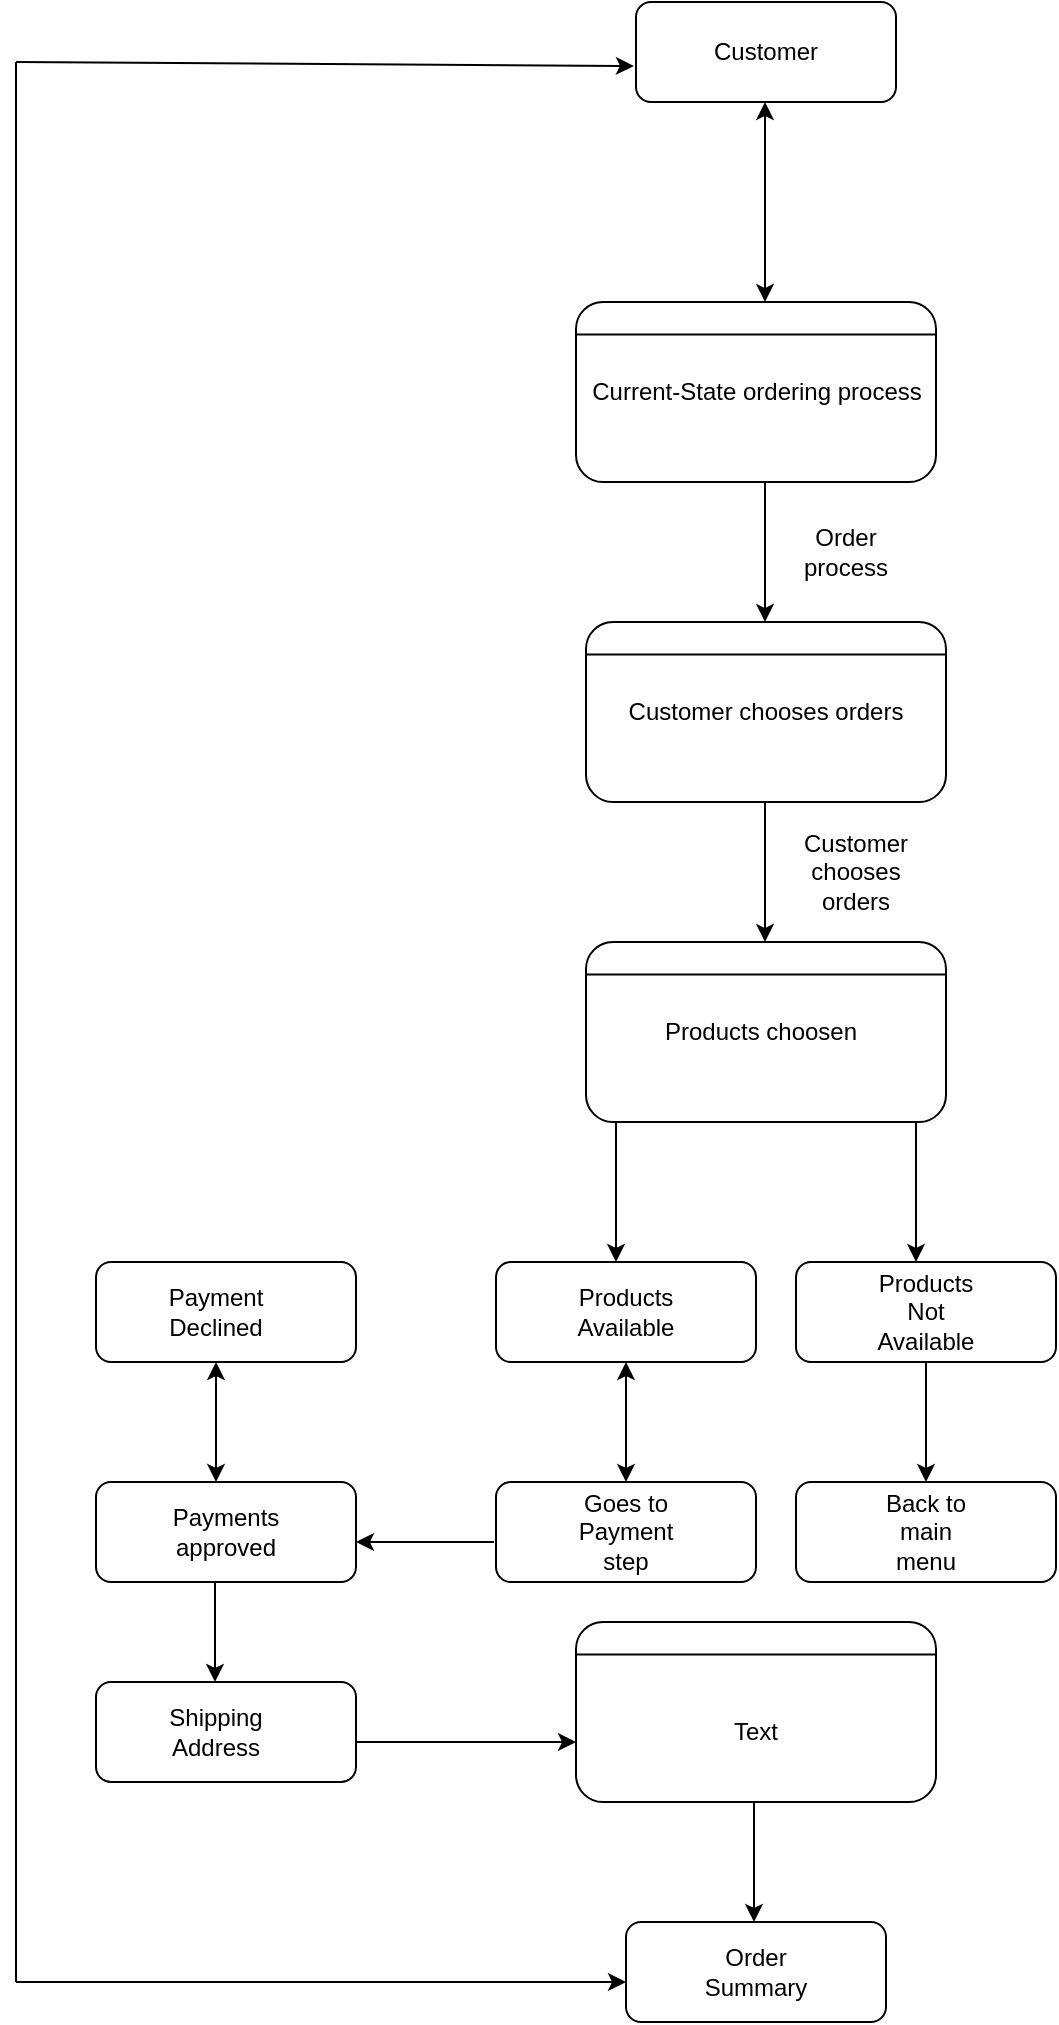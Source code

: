 <mxfile version="18.1.3" type="github">
  <diagram id="bfzW_d-6oRnT0RZYZXPe" name="Page-1">
    <mxGraphModel dx="2062" dy="1154" grid="1" gridSize="10" guides="1" tooltips="1" connect="1" arrows="1" fold="1" page="1" pageScale="1" pageWidth="850" pageHeight="1100" math="0" shadow="0">
      <root>
        <mxCell id="0" />
        <mxCell id="1" parent="0" />
        <mxCell id="uValprzuJ4e1e1YTYv_o-2" value="" style="rounded=1;whiteSpace=wrap;html=1;" vertex="1" parent="1">
          <mxGeometry x="350" y="10" width="130" height="50" as="geometry" />
        </mxCell>
        <mxCell id="uValprzuJ4e1e1YTYv_o-3" value="Customer" style="text;html=1;strokeColor=none;fillColor=none;align=center;verticalAlign=middle;whiteSpace=wrap;rounded=0;" vertex="1" parent="1">
          <mxGeometry x="385" y="20" width="60" height="30" as="geometry" />
        </mxCell>
        <mxCell id="uValprzuJ4e1e1YTYv_o-4" value="" style="endArrow=classic;startArrow=classic;html=1;rounded=0;" edge="1" parent="1">
          <mxGeometry width="50" height="50" relative="1" as="geometry">
            <mxPoint x="414.5" y="160" as="sourcePoint" />
            <mxPoint x="414.5" y="60" as="targetPoint" />
          </mxGeometry>
        </mxCell>
        <mxCell id="uValprzuJ4e1e1YTYv_o-5" value="" style="rounded=1;whiteSpace=wrap;html=1;" vertex="1" parent="1">
          <mxGeometry x="320" y="160" width="180" height="90" as="geometry" />
        </mxCell>
        <mxCell id="uValprzuJ4e1e1YTYv_o-6" value="Current-State ordering process" style="text;html=1;strokeColor=none;fillColor=none;align=center;verticalAlign=middle;whiteSpace=wrap;rounded=0;" vertex="1" parent="1">
          <mxGeometry x="297.5" y="190" width="225" height="30" as="geometry" />
        </mxCell>
        <mxCell id="uValprzuJ4e1e1YTYv_o-7" value="" style="endArrow=classic;html=1;rounded=0;" edge="1" parent="1">
          <mxGeometry width="50" height="50" relative="1" as="geometry">
            <mxPoint x="414.5" y="250" as="sourcePoint" />
            <mxPoint x="414.5" y="320" as="targetPoint" />
          </mxGeometry>
        </mxCell>
        <mxCell id="uValprzuJ4e1e1YTYv_o-10" value="" style="endArrow=none;html=1;rounded=0;entryX=1;entryY=0.18;entryDx=0;entryDy=0;exitX=0;exitY=0.18;exitDx=0;exitDy=0;exitPerimeter=0;entryPerimeter=0;" edge="1" parent="1" source="uValprzuJ4e1e1YTYv_o-5" target="uValprzuJ4e1e1YTYv_o-5">
          <mxGeometry width="50" height="50" relative="1" as="geometry">
            <mxPoint x="240" y="190" as="sourcePoint" />
            <mxPoint x="290" y="140" as="targetPoint" />
          </mxGeometry>
        </mxCell>
        <mxCell id="uValprzuJ4e1e1YTYv_o-19" value="" style="rounded=1;whiteSpace=wrap;html=1;" vertex="1" parent="1">
          <mxGeometry x="325" y="320" width="180" height="90" as="geometry" />
        </mxCell>
        <mxCell id="uValprzuJ4e1e1YTYv_o-20" value="" style="endArrow=none;html=1;rounded=0;entryX=1;entryY=0.18;entryDx=0;entryDy=0;exitX=0;exitY=0.18;exitDx=0;exitDy=0;exitPerimeter=0;entryPerimeter=0;" edge="1" parent="1" source="uValprzuJ4e1e1YTYv_o-19" target="uValprzuJ4e1e1YTYv_o-19">
          <mxGeometry width="50" height="50" relative="1" as="geometry">
            <mxPoint x="245" y="350" as="sourcePoint" />
            <mxPoint x="295" y="300" as="targetPoint" />
          </mxGeometry>
        </mxCell>
        <mxCell id="uValprzuJ4e1e1YTYv_o-21" value="" style="rounded=1;whiteSpace=wrap;html=1;" vertex="1" parent="1">
          <mxGeometry x="320" y="820" width="180" height="90" as="geometry" />
        </mxCell>
        <mxCell id="uValprzuJ4e1e1YTYv_o-22" value="" style="endArrow=none;html=1;rounded=0;entryX=1;entryY=0.18;entryDx=0;entryDy=0;exitX=0;exitY=0.18;exitDx=0;exitDy=0;exitPerimeter=0;entryPerimeter=0;" edge="1" parent="1" source="uValprzuJ4e1e1YTYv_o-21" target="uValprzuJ4e1e1YTYv_o-21">
          <mxGeometry width="50" height="50" relative="1" as="geometry">
            <mxPoint x="550" y="10" as="sourcePoint" />
            <mxPoint x="600" y="-40" as="targetPoint" />
          </mxGeometry>
        </mxCell>
        <mxCell id="uValprzuJ4e1e1YTYv_o-24" value="" style="endArrow=none;html=1;rounded=0;" edge="1" parent="1">
          <mxGeometry width="50" height="50" relative="1" as="geometry">
            <mxPoint x="40" y="40" as="sourcePoint" />
            <mxPoint x="40" y="1000" as="targetPoint" />
          </mxGeometry>
        </mxCell>
        <mxCell id="uValprzuJ4e1e1YTYv_o-25" value="" style="endArrow=classic;html=1;rounded=0;" edge="1" parent="1">
          <mxGeometry width="50" height="50" relative="1" as="geometry">
            <mxPoint x="40" y="1000" as="sourcePoint" />
            <mxPoint x="345" y="1000" as="targetPoint" />
          </mxGeometry>
        </mxCell>
        <mxCell id="uValprzuJ4e1e1YTYv_o-26" value="" style="rounded=1;whiteSpace=wrap;html=1;" vertex="1" parent="1">
          <mxGeometry x="345" y="970" width="130" height="50" as="geometry" />
        </mxCell>
        <mxCell id="uValprzuJ4e1e1YTYv_o-27" value="Customer chooses orders" style="text;html=1;strokeColor=none;fillColor=none;align=center;verticalAlign=middle;whiteSpace=wrap;rounded=0;" vertex="1" parent="1">
          <mxGeometry x="330" y="350" width="170" height="30" as="geometry" />
        </mxCell>
        <mxCell id="uValprzuJ4e1e1YTYv_o-28" value="Order process" style="text;html=1;strokeColor=none;fillColor=none;align=center;verticalAlign=middle;whiteSpace=wrap;rounded=0;" vertex="1" parent="1">
          <mxGeometry x="425" y="270" width="60" height="30" as="geometry" />
        </mxCell>
        <mxCell id="uValprzuJ4e1e1YTYv_o-30" value="" style="rounded=1;whiteSpace=wrap;html=1;" vertex="1" parent="1">
          <mxGeometry x="325" y="480" width="180" height="90" as="geometry" />
        </mxCell>
        <mxCell id="uValprzuJ4e1e1YTYv_o-31" value="" style="endArrow=none;html=1;rounded=0;entryX=1;entryY=0.18;entryDx=0;entryDy=0;exitX=0;exitY=0.18;exitDx=0;exitDy=0;exitPerimeter=0;entryPerimeter=0;" edge="1" parent="1" source="uValprzuJ4e1e1YTYv_o-30" target="uValprzuJ4e1e1YTYv_o-30">
          <mxGeometry width="50" height="50" relative="1" as="geometry">
            <mxPoint x="245" y="520" as="sourcePoint" />
            <mxPoint x="295" y="470" as="targetPoint" />
          </mxGeometry>
        </mxCell>
        <mxCell id="uValprzuJ4e1e1YTYv_o-32" value="" style="endArrow=classic;html=1;rounded=0;" edge="1" parent="1">
          <mxGeometry width="50" height="50" relative="1" as="geometry">
            <mxPoint x="414.5" y="410" as="sourcePoint" />
            <mxPoint x="414.5" y="480" as="targetPoint" />
          </mxGeometry>
        </mxCell>
        <mxCell id="uValprzuJ4e1e1YTYv_o-33" value="Customer chooses orders" style="text;html=1;strokeColor=none;fillColor=none;align=center;verticalAlign=middle;whiteSpace=wrap;rounded=0;" vertex="1" parent="1">
          <mxGeometry x="430" y="430" width="60" height="30" as="geometry" />
        </mxCell>
        <mxCell id="uValprzuJ4e1e1YTYv_o-34" value="Products choosen" style="text;html=1;strokeColor=none;fillColor=none;align=center;verticalAlign=middle;whiteSpace=wrap;rounded=0;" vertex="1" parent="1">
          <mxGeometry x="325" y="510" width="175" height="30" as="geometry" />
        </mxCell>
        <mxCell id="uValprzuJ4e1e1YTYv_o-35" value="Order Summary" style="text;html=1;strokeColor=none;fillColor=none;align=center;verticalAlign=middle;whiteSpace=wrap;rounded=0;" vertex="1" parent="1">
          <mxGeometry x="380" y="980" width="60" height="30" as="geometry" />
        </mxCell>
        <mxCell id="uValprzuJ4e1e1YTYv_o-36" value="" style="endArrow=classic;html=1;rounded=0;" edge="1" parent="1">
          <mxGeometry width="50" height="50" relative="1" as="geometry">
            <mxPoint x="340" y="570" as="sourcePoint" />
            <mxPoint x="340" y="640" as="targetPoint" />
          </mxGeometry>
        </mxCell>
        <mxCell id="uValprzuJ4e1e1YTYv_o-37" value="" style="endArrow=classic;html=1;rounded=0;" edge="1" parent="1">
          <mxGeometry width="50" height="50" relative="1" as="geometry">
            <mxPoint x="490" y="570" as="sourcePoint" />
            <mxPoint x="490" y="640" as="targetPoint" />
          </mxGeometry>
        </mxCell>
        <mxCell id="uValprzuJ4e1e1YTYv_o-38" value="" style="rounded=1;whiteSpace=wrap;html=1;" vertex="1" parent="1">
          <mxGeometry x="280" y="640" width="130" height="50" as="geometry" />
        </mxCell>
        <mxCell id="uValprzuJ4e1e1YTYv_o-39" value="" style="rounded=1;whiteSpace=wrap;html=1;" vertex="1" parent="1">
          <mxGeometry x="430" y="640" width="130" height="50" as="geometry" />
        </mxCell>
        <mxCell id="uValprzuJ4e1e1YTYv_o-40" value="Products Available" style="text;html=1;strokeColor=none;fillColor=none;align=center;verticalAlign=middle;whiteSpace=wrap;rounded=0;" vertex="1" parent="1">
          <mxGeometry x="315" y="650" width="60" height="30" as="geometry" />
        </mxCell>
        <mxCell id="uValprzuJ4e1e1YTYv_o-41" value="Products Not Available" style="text;html=1;strokeColor=none;fillColor=none;align=center;verticalAlign=middle;whiteSpace=wrap;rounded=0;" vertex="1" parent="1">
          <mxGeometry x="465" y="650" width="60" height="30" as="geometry" />
        </mxCell>
        <mxCell id="uValprzuJ4e1e1YTYv_o-44" value="" style="rounded=1;whiteSpace=wrap;html=1;" vertex="1" parent="1">
          <mxGeometry x="280" y="750" width="130" height="50" as="geometry" />
        </mxCell>
        <mxCell id="uValprzuJ4e1e1YTYv_o-45" value="Goes to Payment step" style="text;html=1;strokeColor=none;fillColor=none;align=center;verticalAlign=middle;whiteSpace=wrap;rounded=0;" vertex="1" parent="1">
          <mxGeometry x="315" y="760" width="60" height="30" as="geometry" />
        </mxCell>
        <mxCell id="uValprzuJ4e1e1YTYv_o-46" value="" style="endArrow=classic;startArrow=classic;html=1;rounded=0;entryX=0.5;entryY=1;entryDx=0;entryDy=0;exitX=0.5;exitY=0;exitDx=0;exitDy=0;" edge="1" parent="1" source="uValprzuJ4e1e1YTYv_o-44" target="uValprzuJ4e1e1YTYv_o-38">
          <mxGeometry width="50" height="50" relative="1" as="geometry">
            <mxPoint x="325" y="750" as="sourcePoint" />
            <mxPoint x="375" y="700" as="targetPoint" />
          </mxGeometry>
        </mxCell>
        <mxCell id="uValprzuJ4e1e1YTYv_o-47" value="" style="rounded=1;whiteSpace=wrap;html=1;" vertex="1" parent="1">
          <mxGeometry x="430" y="750" width="130" height="50" as="geometry" />
        </mxCell>
        <mxCell id="uValprzuJ4e1e1YTYv_o-48" value="Back to main menu" style="text;html=1;strokeColor=none;fillColor=none;align=center;verticalAlign=middle;whiteSpace=wrap;rounded=0;" vertex="1" parent="1">
          <mxGeometry x="465" y="760" width="60" height="30" as="geometry" />
        </mxCell>
        <mxCell id="uValprzuJ4e1e1YTYv_o-51" value="" style="endArrow=classic;html=1;rounded=0;entryX=0.5;entryY=0;entryDx=0;entryDy=0;exitX=0.5;exitY=1;exitDx=0;exitDy=0;" edge="1" parent="1" source="uValprzuJ4e1e1YTYv_o-39" target="uValprzuJ4e1e1YTYv_o-47">
          <mxGeometry width="50" height="50" relative="1" as="geometry">
            <mxPoint x="490" y="700" as="sourcePoint" />
            <mxPoint x="540" y="650" as="targetPoint" />
          </mxGeometry>
        </mxCell>
        <mxCell id="uValprzuJ4e1e1YTYv_o-52" value="" style="endArrow=classic;html=1;rounded=0;" edge="1" parent="1">
          <mxGeometry width="50" height="50" relative="1" as="geometry">
            <mxPoint x="279" y="780" as="sourcePoint" />
            <mxPoint x="210" y="780" as="targetPoint" />
          </mxGeometry>
        </mxCell>
        <mxCell id="uValprzuJ4e1e1YTYv_o-53" value="" style="rounded=1;whiteSpace=wrap;html=1;" vertex="1" parent="1">
          <mxGeometry x="80" y="750" width="130" height="50" as="geometry" />
        </mxCell>
        <mxCell id="uValprzuJ4e1e1YTYv_o-54" value="Payments approved" style="text;html=1;strokeColor=none;fillColor=none;align=center;verticalAlign=middle;whiteSpace=wrap;rounded=0;" vertex="1" parent="1">
          <mxGeometry x="115" y="760" width="60" height="30" as="geometry" />
        </mxCell>
        <mxCell id="uValprzuJ4e1e1YTYv_o-55" value="" style="endArrow=classic;html=1;rounded=0;entryX=-0.008;entryY=0.64;entryDx=0;entryDy=0;entryPerimeter=0;" edge="1" parent="1" target="uValprzuJ4e1e1YTYv_o-2">
          <mxGeometry width="50" height="50" relative="1" as="geometry">
            <mxPoint x="40" y="40" as="sourcePoint" />
            <mxPoint x="90" y="-10" as="targetPoint" />
          </mxGeometry>
        </mxCell>
        <mxCell id="uValprzuJ4e1e1YTYv_o-56" value="" style="endArrow=classic;html=1;rounded=0;" edge="1" parent="1">
          <mxGeometry width="50" height="50" relative="1" as="geometry">
            <mxPoint x="409" y="910" as="sourcePoint" />
            <mxPoint x="409" y="970" as="targetPoint" />
          </mxGeometry>
        </mxCell>
        <mxCell id="uValprzuJ4e1e1YTYv_o-57" value="" style="endArrow=classic;startArrow=classic;html=1;rounded=0;" edge="1" parent="1">
          <mxGeometry width="50" height="50" relative="1" as="geometry">
            <mxPoint x="140" y="750" as="sourcePoint" />
            <mxPoint x="140" y="690" as="targetPoint" />
            <Array as="points">
              <mxPoint x="140" y="690" />
            </Array>
          </mxGeometry>
        </mxCell>
        <mxCell id="uValprzuJ4e1e1YTYv_o-58" value="" style="rounded=1;whiteSpace=wrap;html=1;" vertex="1" parent="1">
          <mxGeometry x="80" y="640" width="130" height="50" as="geometry" />
        </mxCell>
        <mxCell id="uValprzuJ4e1e1YTYv_o-59" value="Payment Declined" style="text;html=1;strokeColor=none;fillColor=none;align=center;verticalAlign=middle;whiteSpace=wrap;rounded=0;" vertex="1" parent="1">
          <mxGeometry x="110" y="650" width="60" height="30" as="geometry" />
        </mxCell>
        <mxCell id="uValprzuJ4e1e1YTYv_o-60" value="" style="endArrow=classic;html=1;rounded=0;" edge="1" parent="1">
          <mxGeometry width="50" height="50" relative="1" as="geometry">
            <mxPoint x="139.5" y="800" as="sourcePoint" />
            <mxPoint x="139.5" y="850" as="targetPoint" />
          </mxGeometry>
        </mxCell>
        <mxCell id="uValprzuJ4e1e1YTYv_o-61" value="" style="rounded=1;whiteSpace=wrap;html=1;" vertex="1" parent="1">
          <mxGeometry x="80" y="850" width="130" height="50" as="geometry" />
        </mxCell>
        <mxCell id="uValprzuJ4e1e1YTYv_o-62" value="" style="endArrow=classic;html=1;rounded=0;" edge="1" parent="1">
          <mxGeometry width="50" height="50" relative="1" as="geometry">
            <mxPoint x="210" y="880" as="sourcePoint" />
            <mxPoint x="320" y="880" as="targetPoint" />
          </mxGeometry>
        </mxCell>
        <mxCell id="uValprzuJ4e1e1YTYv_o-63" value="Shipping Address" style="text;html=1;strokeColor=none;fillColor=none;align=center;verticalAlign=middle;whiteSpace=wrap;rounded=0;" vertex="1" parent="1">
          <mxGeometry x="110" y="860" width="60" height="30" as="geometry" />
        </mxCell>
        <mxCell id="uValprzuJ4e1e1YTYv_o-64" value="Text" style="text;html=1;strokeColor=none;fillColor=none;align=center;verticalAlign=middle;whiteSpace=wrap;rounded=0;" vertex="1" parent="1">
          <mxGeometry x="320" y="860" width="180" height="30" as="geometry" />
        </mxCell>
      </root>
    </mxGraphModel>
  </diagram>
</mxfile>
